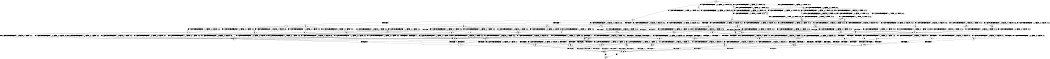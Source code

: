 digraph BCG {
size = "7, 10.5";
center = TRUE;
node [shape = circle];
0 [peripheries = 2];
0 -> 1 [label = "EX !0 !ATOMIC_EXCH_BRANCH (1, +0, FALSE, +0, 1, TRUE) !:0:1:2:"];
0 -> 2 [label = "EX !1 !ATOMIC_EXCH_BRANCH (1, +1, TRUE, +0, 2, TRUE) !:0:1:2:"];
0 -> 3 [label = "EX !2 !ATOMIC_EXCH_BRANCH (1, +0, FALSE, +0, 1, TRUE) !:0:1:2:"];
0 -> 4 [label = "EX !0 !ATOMIC_EXCH_BRANCH (1, +0, FALSE, +0, 1, TRUE) !:0:1:2:"];
1 -> 5 [label = "EX !2 !ATOMIC_EXCH_BRANCH (1, +0, FALSE, +0, 1, TRUE) !:0:1:2:"];
2 -> 6 [label = "EX !0 !ATOMIC_EXCH_BRANCH (1, +0, FALSE, +0, 1, FALSE) !:0:1:2:"];
2 -> 7 [label = "TERMINATE !1"];
2 -> 8 [label = "EX !2 !ATOMIC_EXCH_BRANCH (1, +0, FALSE, +0, 1, FALSE) !:0:1:2:"];
2 -> 9 [label = "EX !0 !ATOMIC_EXCH_BRANCH (1, +0, FALSE, +0, 1, FALSE) !:0:1:2:"];
3 -> 5 [label = "EX !0 !ATOMIC_EXCH_BRANCH (1, +0, FALSE, +0, 1, TRUE) !:0:1:2:"];
3 -> 10 [label = "EX !1 !ATOMIC_EXCH_BRANCH (1, +1, TRUE, +0, 2, TRUE) !:0:1:2:"];
3 -> 11 [label = "EX !0 !ATOMIC_EXCH_BRANCH (1, +0, FALSE, +0, 1, TRUE) !:0:1:2:"];
3 -> 3 [label = "EX !2 !ATOMIC_EXCH_BRANCH (1, +0, FALSE, +0, 1, TRUE) !:0:1:2:"];
4 -> 5 [label = "EX !2 !ATOMIC_EXCH_BRANCH (1, +0, FALSE, +0, 1, TRUE) !:0:1:2:"];
4 -> 12 [label = "EX !1 !ATOMIC_EXCH_BRANCH (1, +1, TRUE, +0, 2, TRUE) !:0:1:2:"];
4 -> 11 [label = "EX !2 !ATOMIC_EXCH_BRANCH (1, +0, FALSE, +0, 1, TRUE) !:0:1:2:"];
4 -> 4 [label = "EX !0 !ATOMIC_EXCH_BRANCH (1, +0, FALSE, +0, 1, TRUE) !:0:1:2:"];
5 -> 13 [label = "EX !1 !ATOMIC_EXCH_BRANCH (1, +1, TRUE, +0, 2, TRUE) !:0:1:2:"];
6 -> 14 [label = "EX !2 !ATOMIC_EXCH_BRANCH (1, +0, FALSE, +0, 1, FALSE) !:0:1:2:"];
7 -> 15 [label = "EX !0 !ATOMIC_EXCH_BRANCH (1, +0, FALSE, +0, 1, FALSE) !:0:2:"];
7 -> 16 [label = "EX !2 !ATOMIC_EXCH_BRANCH (1, +0, FALSE, +0, 1, FALSE) !:0:2:"];
7 -> 17 [label = "EX !0 !ATOMIC_EXCH_BRANCH (1, +0, FALSE, +0, 1, FALSE) !:0:2:"];
8 -> 14 [label = "EX !0 !ATOMIC_EXCH_BRANCH (1, +0, FALSE, +0, 1, FALSE) !:0:1:2:"];
8 -> 18 [label = "TERMINATE !1"];
8 -> 19 [label = "TERMINATE !2"];
8 -> 20 [label = "EX !0 !ATOMIC_EXCH_BRANCH (1, +0, FALSE, +0, 1, FALSE) !:0:1:2:"];
9 -> 14 [label = "EX !2 !ATOMIC_EXCH_BRANCH (1, +0, FALSE, +0, 1, FALSE) !:0:1:2:"];
9 -> 21 [label = "TERMINATE !1"];
9 -> 22 [label = "TERMINATE !0"];
9 -> 20 [label = "EX !2 !ATOMIC_EXCH_BRANCH (1, +0, FALSE, +0, 1, FALSE) !:0:1:2:"];
10 -> 23 [label = "EX !2 !ATOMIC_EXCH_BRANCH (1, +0, FALSE, +0, 1, FALSE) !:0:1:2:"];
10 -> 24 [label = "TERMINATE !1"];
10 -> 25 [label = "EX !0 !ATOMIC_EXCH_BRANCH (1, +0, FALSE, +0, 1, FALSE) !:0:1:2:"];
10 -> 8 [label = "EX !2 !ATOMIC_EXCH_BRANCH (1, +0, FALSE, +0, 1, FALSE) !:0:1:2:"];
11 -> 13 [label = "EX !1 !ATOMIC_EXCH_BRANCH (1, +1, TRUE, +0, 2, TRUE) !:0:1:2:"];
11 -> 26 [label = "EX !1 !ATOMIC_EXCH_BRANCH (1, +1, TRUE, +0, 2, TRUE) !:0:1:2:"];
11 -> 11 [label = "EX !2 !ATOMIC_EXCH_BRANCH (1, +0, FALSE, +0, 1, TRUE) !:0:1:2:"];
11 -> 11 [label = "EX !0 !ATOMIC_EXCH_BRANCH (1, +0, FALSE, +0, 1, TRUE) !:0:1:2:"];
12 -> 6 [label = "EX !0 !ATOMIC_EXCH_BRANCH (1, +0, FALSE, +0, 1, FALSE) !:0:1:2:"];
12 -> 27 [label = "TERMINATE !1"];
12 -> 28 [label = "EX !2 !ATOMIC_EXCH_BRANCH (1, +0, FALSE, +0, 1, FALSE) !:0:1:2:"];
12 -> 9 [label = "EX !0 !ATOMIC_EXCH_BRANCH (1, +0, FALSE, +0, 1, FALSE) !:0:1:2:"];
13 -> 29 [label = "EX !0 !ATOMIC_EXCH_BRANCH (1, +0, FALSE, +0, 1, FALSE) !:0:1:2:"];
14 -> 30 [label = "TERMINATE !0"];
15 -> 31 [label = "EX !2 !ATOMIC_EXCH_BRANCH (1, +0, FALSE, +0, 1, FALSE) !:0:2:"];
16 -> 31 [label = "EX !0 !ATOMIC_EXCH_BRANCH (1, +0, FALSE, +0, 1, FALSE) !:0:2:"];
16 -> 32 [label = "TERMINATE !2"];
16 -> 33 [label = "EX !0 !ATOMIC_EXCH_BRANCH (1, +0, FALSE, +0, 1, FALSE) !:0:2:"];
17 -> 31 [label = "EX !2 !ATOMIC_EXCH_BRANCH (1, +0, FALSE, +0, 1, FALSE) !:0:2:"];
17 -> 34 [label = "TERMINATE !0"];
17 -> 33 [label = "EX !2 !ATOMIC_EXCH_BRANCH (1, +0, FALSE, +0, 1, FALSE) !:0:2:"];
18 -> 31 [label = "EX !0 !ATOMIC_EXCH_BRANCH (1, +0, FALSE, +0, 1, FALSE) !:0:2:"];
18 -> 32 [label = "TERMINATE !2"];
18 -> 33 [label = "EX !0 !ATOMIC_EXCH_BRANCH (1, +0, FALSE, +0, 1, FALSE) !:0:2:"];
19 -> 35 [label = "EX !0 !ATOMIC_EXCH_BRANCH (1, +0, FALSE, +0, 1, FALSE) !:0:1:"];
19 -> 32 [label = "TERMINATE !1"];
19 -> 36 [label = "EX !0 !ATOMIC_EXCH_BRANCH (1, +0, FALSE, +0, 1, FALSE) !:0:1:"];
20 -> 30 [label = "TERMINATE !0"];
20 -> 37 [label = "TERMINATE !1"];
20 -> 38 [label = "TERMINATE !2"];
20 -> 39 [label = "TERMINATE !0"];
21 -> 31 [label = "EX !2 !ATOMIC_EXCH_BRANCH (1, +0, FALSE, +0, 1, FALSE) !:0:2:"];
21 -> 34 [label = "TERMINATE !0"];
21 -> 33 [label = "EX !2 !ATOMIC_EXCH_BRANCH (1, +0, FALSE, +0, 1, FALSE) !:0:2:"];
22 -> 40 [label = "EX !2 !ATOMIC_EXCH_BRANCH (1, +0, FALSE, +0, 1, FALSE) !:1:2:"];
22 -> 34 [label = "TERMINATE !1"];
22 -> 41 [label = "EX !2 !ATOMIC_EXCH_BRANCH (1, +0, FALSE, +0, 1, FALSE) !:1:2:"];
23 -> 14 [label = "EX !0 !ATOMIC_EXCH_BRANCH (1, +0, FALSE, +0, 1, FALSE) !:0:1:2:"];
24 -> 42 [label = "EX !2 !ATOMIC_EXCH_BRANCH (1, +0, FALSE, +0, 1, FALSE) !:0:2:"];
24 -> 43 [label = "EX !0 !ATOMIC_EXCH_BRANCH (1, +0, FALSE, +0, 1, FALSE) !:0:2:"];
24 -> 16 [label = "EX !2 !ATOMIC_EXCH_BRANCH (1, +0, FALSE, +0, 1, FALSE) !:0:2:"];
25 -> 14 [label = "EX !2 !ATOMIC_EXCH_BRANCH (1, +0, FALSE, +0, 1, FALSE) !:0:1:2:"];
25 -> 44 [label = "TERMINATE !1"];
25 -> 45 [label = "TERMINATE !0"];
25 -> 20 [label = "EX !2 !ATOMIC_EXCH_BRANCH (1, +0, FALSE, +0, 1, FALSE) !:0:1:2:"];
26 -> 29 [label = "EX !0 !ATOMIC_EXCH_BRANCH (1, +0, FALSE, +0, 1, FALSE) !:0:1:2:"];
26 -> 46 [label = "TERMINATE !1"];
26 -> 28 [label = "EX !2 !ATOMIC_EXCH_BRANCH (1, +0, FALSE, +0, 1, FALSE) !:0:1:2:"];
26 -> 25 [label = "EX !0 !ATOMIC_EXCH_BRANCH (1, +0, FALSE, +0, 1, FALSE) !:0:1:2:"];
27 -> 15 [label = "EX !0 !ATOMIC_EXCH_BRANCH (1, +0, FALSE, +0, 1, FALSE) !:0:2:"];
27 -> 47 [label = "EX !2 !ATOMIC_EXCH_BRANCH (1, +0, FALSE, +0, 1, FALSE) !:0:2:"];
27 -> 17 [label = "EX !0 !ATOMIC_EXCH_BRANCH (1, +0, FALSE, +0, 1, FALSE) !:0:2:"];
28 -> 14 [label = "EX !0 !ATOMIC_EXCH_BRANCH (1, +0, FALSE, +0, 1, FALSE) !:0:1:2:"];
28 -> 48 [label = "TERMINATE !1"];
28 -> 49 [label = "TERMINATE !2"];
28 -> 20 [label = "EX !0 !ATOMIC_EXCH_BRANCH (1, +0, FALSE, +0, 1, FALSE) !:0:1:2:"];
29 -> 14 [label = "EX !2 !ATOMIC_EXCH_BRANCH (1, +0, FALSE, +0, 1, FALSE) !:0:1:2:"];
30 -> 50 [label = "TERMINATE !2"];
31 -> 51 [label = "TERMINATE !0"];
32 -> 52 [label = "EX !0 !ATOMIC_EXCH_BRANCH (1, +0, FALSE, +0, 1, FALSE) !:0:"];
32 -> 53 [label = "EX !0 !ATOMIC_EXCH_BRANCH (1, +0, FALSE, +0, 1, FALSE) !:0:"];
33 -> 51 [label = "TERMINATE !0"];
33 -> 54 [label = "TERMINATE !2"];
33 -> 55 [label = "TERMINATE !0"];
34 -> 56 [label = "EX !2 !ATOMIC_EXCH_BRANCH (1, +0, FALSE, +0, 1, FALSE) !:2:"];
34 -> 57 [label = "EX !2 !ATOMIC_EXCH_BRANCH (1, +0, FALSE, +0, 1, FALSE) !:2:"];
35 -> 50 [label = "TERMINATE !0"];
36 -> 50 [label = "TERMINATE !0"];
36 -> 54 [label = "TERMINATE !1"];
36 -> 58 [label = "TERMINATE !0"];
37 -> 51 [label = "TERMINATE !0"];
37 -> 54 [label = "TERMINATE !2"];
37 -> 55 [label = "TERMINATE !0"];
38 -> 50 [label = "TERMINATE !0"];
38 -> 54 [label = "TERMINATE !1"];
38 -> 58 [label = "TERMINATE !0"];
39 -> 50 [label = "TERMINATE !2"];
39 -> 55 [label = "TERMINATE !1"];
39 -> 58 [label = "TERMINATE !2"];
40 -> 50 [label = "TERMINATE !2"];
41 -> 50 [label = "TERMINATE !2"];
41 -> 55 [label = "TERMINATE !1"];
41 -> 58 [label = "TERMINATE !2"];
42 -> 31 [label = "EX !0 !ATOMIC_EXCH_BRANCH (1, +0, FALSE, +0, 1, FALSE) !:0:2:"];
43 -> 31 [label = "EX !2 !ATOMIC_EXCH_BRANCH (1, +0, FALSE, +0, 1, FALSE) !:0:2:"];
43 -> 59 [label = "TERMINATE !0"];
43 -> 33 [label = "EX !2 !ATOMIC_EXCH_BRANCH (1, +0, FALSE, +0, 1, FALSE) !:0:2:"];
44 -> 31 [label = "EX !2 !ATOMIC_EXCH_BRANCH (1, +0, FALSE, +0, 1, FALSE) !:0:2:"];
44 -> 59 [label = "TERMINATE !0"];
44 -> 33 [label = "EX !2 !ATOMIC_EXCH_BRANCH (1, +0, FALSE, +0, 1, FALSE) !:0:2:"];
45 -> 40 [label = "EX !2 !ATOMIC_EXCH_BRANCH (1, +0, FALSE, +0, 1, FALSE) !:1:2:"];
45 -> 59 [label = "TERMINATE !1"];
45 -> 41 [label = "EX !2 !ATOMIC_EXCH_BRANCH (1, +0, FALSE, +0, 1, FALSE) !:1:2:"];
46 -> 60 [label = "EX !0 !ATOMIC_EXCH_BRANCH (1, +0, FALSE, +0, 1, FALSE) !:0:2:"];
46 -> 47 [label = "EX !2 !ATOMIC_EXCH_BRANCH (1, +0, FALSE, +0, 1, FALSE) !:0:2:"];
46 -> 43 [label = "EX !0 !ATOMIC_EXCH_BRANCH (1, +0, FALSE, +0, 1, FALSE) !:0:2:"];
47 -> 31 [label = "EX !0 !ATOMIC_EXCH_BRANCH (1, +0, FALSE, +0, 1, FALSE) !:0:2:"];
47 -> 61 [label = "TERMINATE !2"];
47 -> 33 [label = "EX !0 !ATOMIC_EXCH_BRANCH (1, +0, FALSE, +0, 1, FALSE) !:0:2:"];
48 -> 31 [label = "EX !0 !ATOMIC_EXCH_BRANCH (1, +0, FALSE, +0, 1, FALSE) !:0:2:"];
48 -> 61 [label = "TERMINATE !2"];
48 -> 33 [label = "EX !0 !ATOMIC_EXCH_BRANCH (1, +0, FALSE, +0, 1, FALSE) !:0:2:"];
49 -> 35 [label = "EX !0 !ATOMIC_EXCH_BRANCH (1, +0, FALSE, +0, 1, FALSE) !:0:1:"];
49 -> 61 [label = "TERMINATE !1"];
49 -> 36 [label = "EX !0 !ATOMIC_EXCH_BRANCH (1, +0, FALSE, +0, 1, FALSE) !:0:1:"];
50 -> 62 [label = "TERMINATE !1"];
51 -> 62 [label = "TERMINATE !2"];
52 -> 62 [label = "TERMINATE !0"];
53 -> 62 [label = "TERMINATE !0"];
53 -> 63 [label = "TERMINATE !0"];
54 -> 62 [label = "TERMINATE !0"];
54 -> 63 [label = "TERMINATE !0"];
55 -> 62 [label = "TERMINATE !2"];
55 -> 63 [label = "TERMINATE !2"];
56 -> 62 [label = "TERMINATE !2"];
57 -> 62 [label = "TERMINATE !2"];
57 -> 63 [label = "TERMINATE !2"];
58 -> 62 [label = "TERMINATE !1"];
58 -> 63 [label = "TERMINATE !1"];
59 -> 56 [label = "EX !2 !ATOMIC_EXCH_BRANCH (1, +0, FALSE, +0, 1, FALSE) !:2:"];
59 -> 57 [label = "EX !2 !ATOMIC_EXCH_BRANCH (1, +0, FALSE, +0, 1, FALSE) !:2:"];
60 -> 31 [label = "EX !2 !ATOMIC_EXCH_BRANCH (1, +0, FALSE, +0, 1, FALSE) !:0:2:"];
61 -> 52 [label = "EX !0 !ATOMIC_EXCH_BRANCH (1, +0, FALSE, +0, 1, FALSE) !:0:"];
61 -> 53 [label = "EX !0 !ATOMIC_EXCH_BRANCH (1, +0, FALSE, +0, 1, FALSE) !:0:"];
62 -> 64 [label = "exit"];
63 -> 64 [label = "exit"];
}

